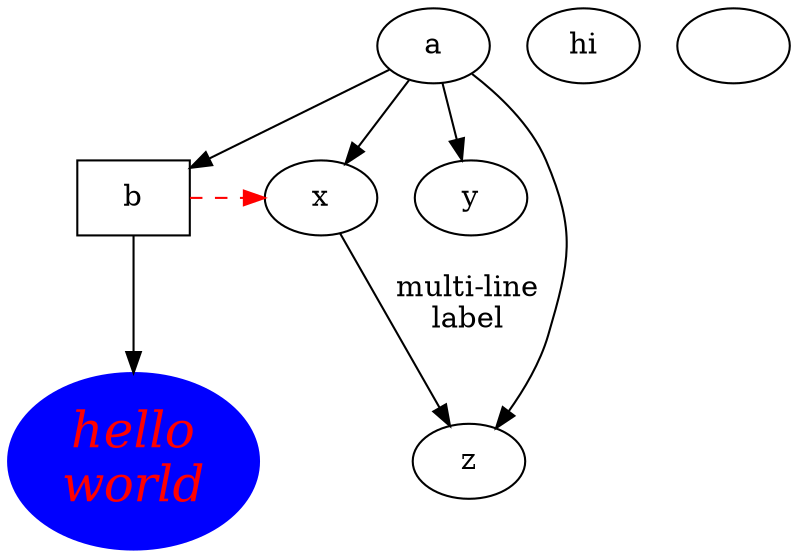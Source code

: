 digraph test3 {
       a -> b -> c;
       a -> {x y};
       b [shape=box];
       c [label="hello\nworld",color=blue,fontsize=24,
            fontname="Palatino-Italic",fontcolor=red,style=filled];
       a -> z "hi";
  ᠎     x -> z [label="multi-line\nlabel"];
       edge [style=dashed,color=red];
       b -> x;
       {rank=same; b x}
}


